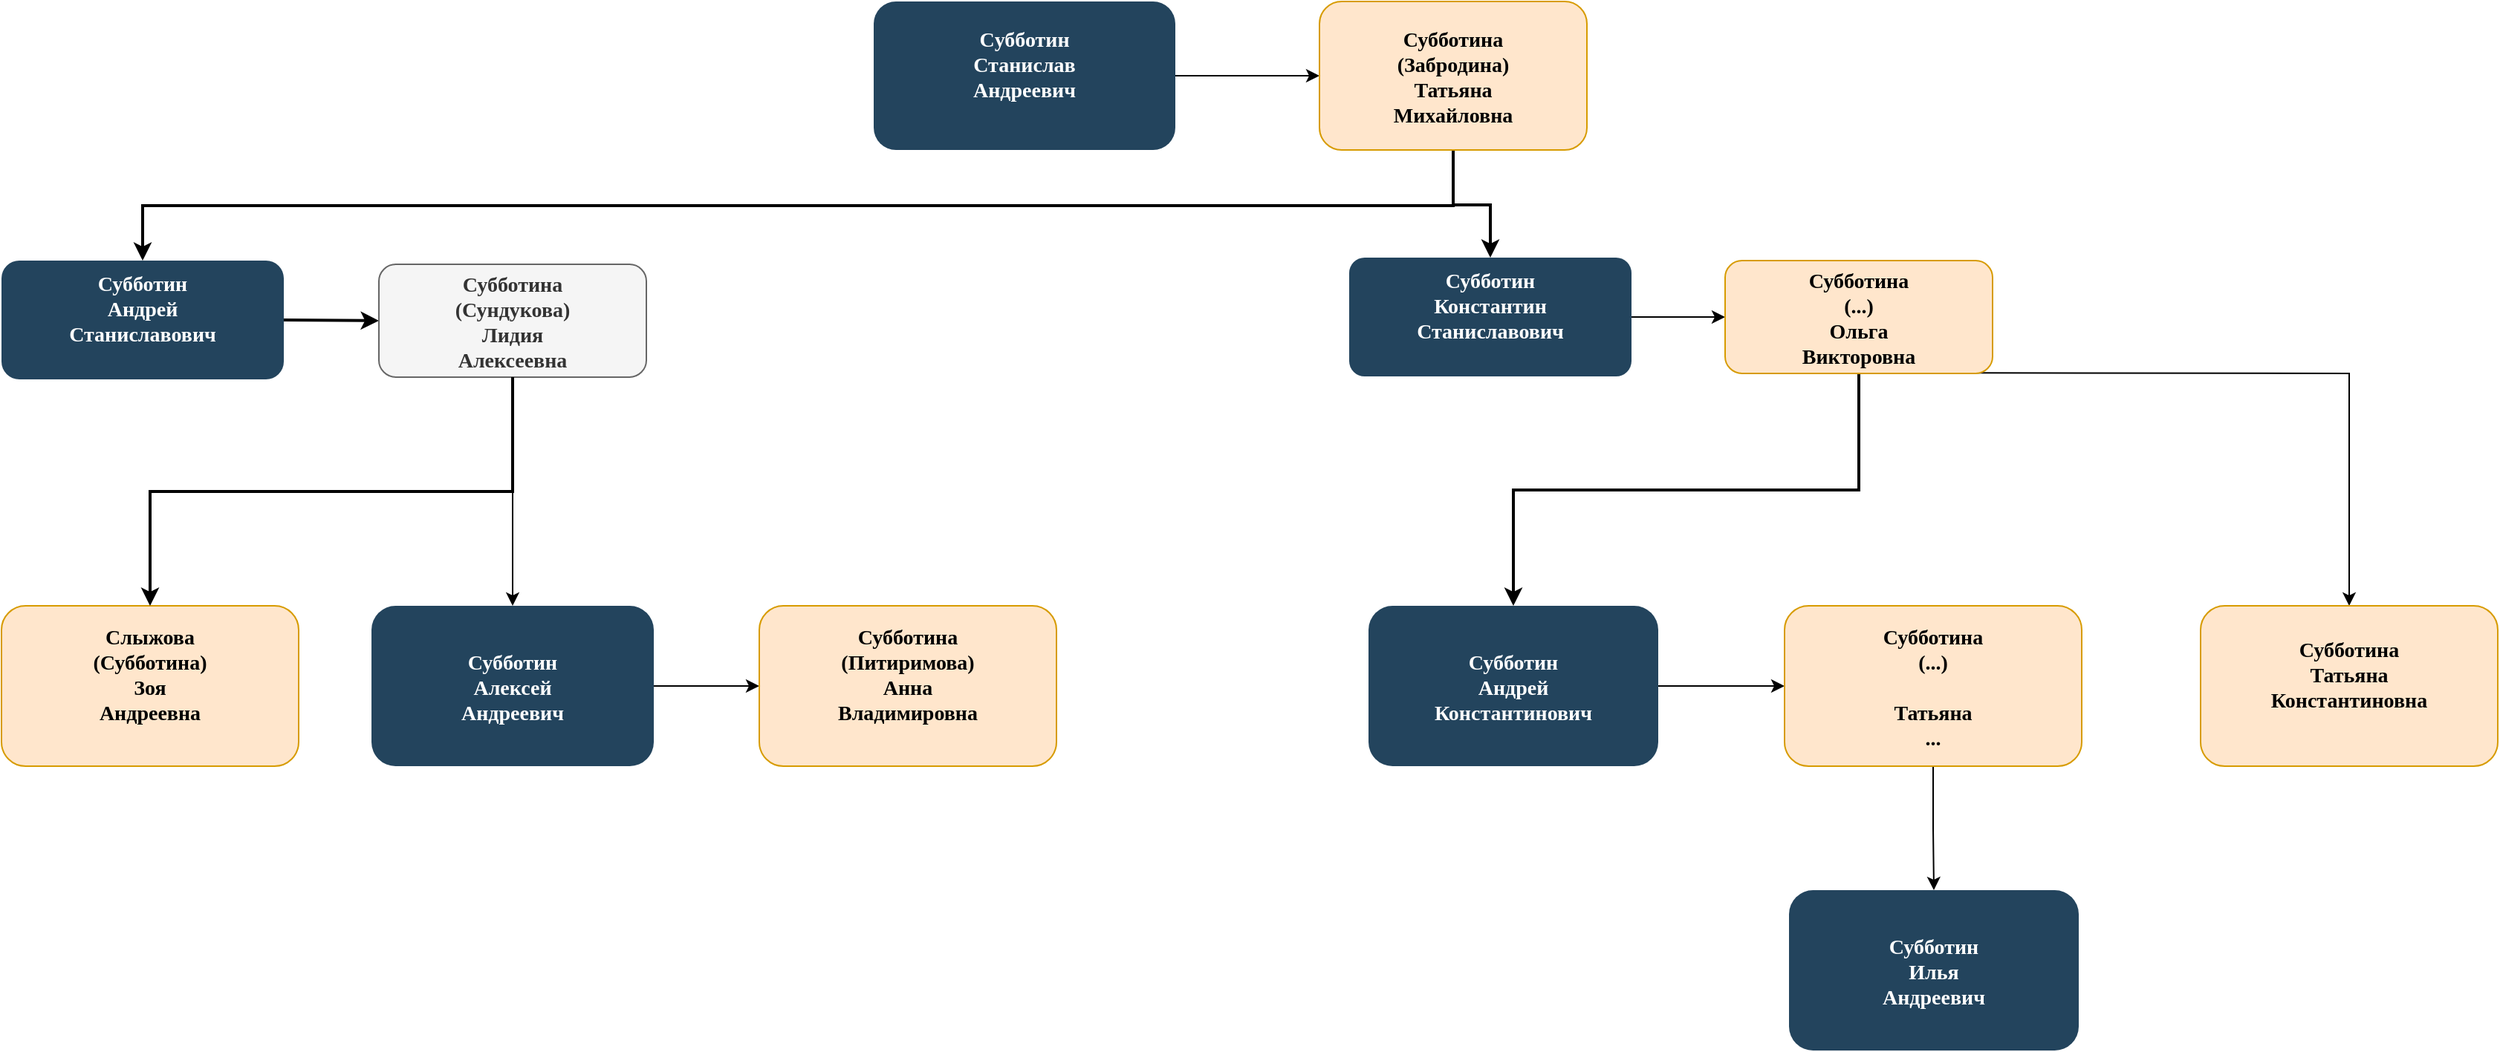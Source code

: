 <mxfile version="12.1.3" type="github" pages="1">
  <diagram name="Page-1" id="2c0d36ab-eaac-3732-788b-9136903baeff">
    <mxGraphModel dx="1791" dy="919" grid="1" gridSize="10" guides="1" tooltips="1" connect="1" arrows="1" fold="1" page="1" pageScale="1.5" pageWidth="1169" pageHeight="827" background="#ffffff" math="0" shadow="0">
      <root>
        <mxCell id="0"/>
        <mxCell id="1" parent="0"/>
        <mxCell id="LjTAgO49cFPMTPEKsmXH-132" style="edgeStyle=orthogonalEdgeStyle;rounded=0;orthogonalLoop=1;jettySize=auto;html=1;entryX=0;entryY=0.5;entryDx=0;entryDy=0;" edge="1" parent="1" source="2" target="LjTAgO49cFPMTPEKsmXH-130">
          <mxGeometry relative="1" as="geometry"/>
        </mxCell>
        <mxCell id="2" value="Cубботин&#xa;Станислав&#xa;Андреевич&#xa;" style="rounded=1;fillColor=#23445D;gradientColor=none;strokeColor=none;fontColor=#FFFFFF;fontStyle=1;fontFamily=Tahoma;fontSize=14" parent="1" vertex="1">
          <mxGeometry x="627" y="163" width="203" height="100" as="geometry"/>
        </mxCell>
        <mxCell id="9" value="" style="edgeStyle=elbowEdgeStyle;elbow=vertical;strokeWidth=2;rounded=0;exitX=0.5;exitY=1;exitDx=0;exitDy=0;entryX=0.5;entryY=0;entryDx=0;entryDy=0;" parent="1" source="LjTAgO49cFPMTPEKsmXH-130" target="10" edge="1">
          <mxGeometry x="337" y="215.5" width="100" height="100" as="geometry">
            <mxPoint x="337" y="315.5" as="sourcePoint"/>
            <mxPoint x="1457" y="335.5" as="targetPoint"/>
            <Array as="points">
              <mxPoint x="1030" y="300"/>
            </Array>
          </mxGeometry>
        </mxCell>
        <mxCell id="10" value="Субботин&#xa;Константин&#xa;Станиславович&#xa;" style="rounded=1;fillColor=#23445D;gradientColor=none;strokeColor=none;fontColor=#FFFFFF;fontStyle=1;fontFamily=Tahoma;fontSize=14;arcSize=13;" parent="1" vertex="1">
          <mxGeometry x="947" y="335.5" width="190" height="80" as="geometry"/>
        </mxCell>
        <mxCell id="12" value="Субботин&#xa;Андрей&#xa;Станиславович&#xa;" style="rounded=1;fillColor=#23445D;gradientColor=none;strokeColor=none;fontColor=#FFFFFF;fontStyle=1;fontFamily=Tahoma;fontSize=14" parent="1" vertex="1">
          <mxGeometry x="40.0" y="337.5" width="190" height="80" as="geometry"/>
        </mxCell>
        <mxCell id="LjTAgO49cFPMTPEKsmXH-135" style="edgeStyle=orthogonalEdgeStyle;rounded=0;orthogonalLoop=1;jettySize=auto;html=1;exitX=1;exitY=0.5;exitDx=0;exitDy=0;entryX=0;entryY=0.5;entryDx=0;entryDy=0;" edge="1" parent="1" source="41" target="LjTAgO49cFPMTPEKsmXH-134">
          <mxGeometry relative="1" as="geometry"/>
        </mxCell>
        <mxCell id="41" value="Субботин&#xa;Андрей&#xa;Константинович" style="rounded=1;fillColor=#23445D;gradientColor=none;strokeColor=none;fontColor=#FFFFFF;fontStyle=1;fontFamily=Tahoma;fontSize=14" parent="1" vertex="1">
          <mxGeometry x="960" y="570" width="195" height="108" as="geometry"/>
        </mxCell>
        <mxCell id="59" value="" style="edgeStyle=elbowEdgeStyle;elbow=vertical;strokeWidth=2;rounded=0;exitX=0.5;exitY=1;exitDx=0;exitDy=0;" parent="1" source="LjTAgO49cFPMTPEKsmXH-130" target="12" edge="1">
          <mxGeometry x="347" y="225.5" width="100" height="100" as="geometry">
            <mxPoint x="1000" y="280" as="sourcePoint"/>
            <mxPoint x="1467.0" y="345.5" as="targetPoint"/>
          </mxGeometry>
        </mxCell>
        <mxCell id="101" value="" style="edgeStyle=elbowEdgeStyle;elbow=vertical;strokeWidth=2;rounded=0;exitX=1;exitY=0.5;exitDx=0;exitDy=0;entryX=0;entryY=0.5;entryDx=0;entryDy=0;" parent="1" source="12" target="LjTAgO49cFPMTPEKsmXH-141" edge="1">
          <mxGeometry x="-23" y="135.5" width="100" height="100" as="geometry">
            <mxPoint x="-23" y="235.5" as="sourcePoint"/>
            <mxPoint x="657" y="455.5" as="targetPoint"/>
          </mxGeometry>
        </mxCell>
        <mxCell id="103" value="" style="edgeStyle=elbowEdgeStyle;elbow=vertical;strokeWidth=2;rounded=0;exitX=0.5;exitY=1;exitDx=0;exitDy=0;" parent="1" source="LjTAgO49cFPMTPEKsmXH-124" target="41" edge="1">
          <mxGeometry x="-23" y="135.5" width="100" height="100" as="geometry">
            <mxPoint x="-23" y="235.5" as="sourcePoint"/>
            <mxPoint x="77" y="135.5" as="targetPoint"/>
          </mxGeometry>
        </mxCell>
        <mxCell id="LjTAgO49cFPMTPEKsmXH-126" style="edgeStyle=orthogonalEdgeStyle;rounded=0;orthogonalLoop=1;jettySize=auto;html=1;entryX=0;entryY=0.5;entryDx=0;entryDy=0;" edge="1" parent="1" source="10" target="LjTAgO49cFPMTPEKsmXH-124">
          <mxGeometry relative="1" as="geometry">
            <mxPoint x="1150" y="380" as="sourcePoint"/>
          </mxGeometry>
        </mxCell>
        <mxCell id="LjTAgO49cFPMTPEKsmXH-137" style="edgeStyle=orthogonalEdgeStyle;rounded=0;orthogonalLoop=1;jettySize=auto;html=1;entryX=0.5;entryY=0;entryDx=0;entryDy=0;" edge="1" parent="1" target="LjTAgO49cFPMTPEKsmXH-136">
          <mxGeometry relative="1" as="geometry">
            <mxPoint x="1290" y="413" as="sourcePoint"/>
          </mxGeometry>
        </mxCell>
        <mxCell id="LjTAgO49cFPMTPEKsmXH-124" value="Субботина&#xa;(...)&#xa;Ольга&#xa;Викторовна" style="rounded=1;fillColor=#ffe6cc;strokeColor=#d79b00;fontStyle=1;fontFamily=Tahoma;fontSize=14" vertex="1" parent="1">
          <mxGeometry x="1200" y="337.5" width="180" height="76" as="geometry"/>
        </mxCell>
        <mxCell id="LjTAgO49cFPMTPEKsmXH-130" value="Субботина&#xa;(Забродина)&#xa;Татьяна&#xa;Михайловна" style="rounded=1;fillColor=#ffe6cc;strokeColor=#d79b00;fontStyle=1;fontFamily=Tahoma;fontSize=14" vertex="1" parent="1">
          <mxGeometry x="927" y="163" width="180" height="100" as="geometry"/>
        </mxCell>
        <mxCell id="LjTAgO49cFPMTPEKsmXH-131" value="" style="endArrow=classic;html=1;entryX=0.5;entryY=0;entryDx=0;entryDy=0;exitX=0.5;exitY=1;exitDx=0;exitDy=0;" edge="1" parent="1" source="LjTAgO49cFPMTPEKsmXH-141" target="LjTAgO49cFPMTPEKsmXH-142">
          <mxGeometry width="50" height="50" relative="1" as="geometry">
            <mxPoint x="519" y="500" as="sourcePoint"/>
            <mxPoint x="569" y="450" as="targetPoint"/>
          </mxGeometry>
        </mxCell>
        <mxCell id="LjTAgO49cFPMTPEKsmXH-140" style="edgeStyle=orthogonalEdgeStyle;rounded=0;orthogonalLoop=1;jettySize=auto;html=1;exitX=0.5;exitY=1;exitDx=0;exitDy=0;entryX=0.5;entryY=0;entryDx=0;entryDy=0;" edge="1" parent="1" source="LjTAgO49cFPMTPEKsmXH-134" target="LjTAgO49cFPMTPEKsmXH-138">
          <mxGeometry relative="1" as="geometry"/>
        </mxCell>
        <mxCell id="LjTAgO49cFPMTPEKsmXH-134" value="Субботина&#xa;(...)&#xa;&#xa;Татьяна&#xa;..." style="rounded=1;fillColor=#ffe6cc;strokeColor=#d79b00;fontStyle=1;fontFamily=Tahoma;fontSize=14" vertex="1" parent="1">
          <mxGeometry x="1240" y="570" width="200" height="108" as="geometry"/>
        </mxCell>
        <mxCell id="LjTAgO49cFPMTPEKsmXH-136" value="Субботина&#xa;Татьяна&#xa;Константиновна&#xa;" style="rounded=1;fillColor=#ffe6cc;strokeColor=#d79b00;fontStyle=1;fontFamily=Tahoma;fontSize=14" vertex="1" parent="1">
          <mxGeometry x="1520" y="570" width="200" height="108" as="geometry"/>
        </mxCell>
        <mxCell id="LjTAgO49cFPMTPEKsmXH-138" value="Субботин&#xa;Илья&#xa;Андреевич" style="rounded=1;fillColor=#23445D;gradientColor=none;strokeColor=none;fontColor=#FFFFFF;fontStyle=1;fontFamily=Tahoma;fontSize=14" vertex="1" parent="1">
          <mxGeometry x="1243" y="761.5" width="195" height="108" as="geometry"/>
        </mxCell>
        <mxCell id="LjTAgO49cFPMTPEKsmXH-141" value="Субботина&#xa;(Сундукова)&#xa;Лидия&#xa;Алексеевна" style="rounded=1;fillColor=#f5f5f5;strokeColor=#666666;fontStyle=1;fontFamily=Tahoma;fontSize=14;fontColor=#333333;" vertex="1" parent="1">
          <mxGeometry x="294" y="340" width="180" height="76" as="geometry"/>
        </mxCell>
        <mxCell id="LjTAgO49cFPMTPEKsmXH-149" style="edgeStyle=orthogonalEdgeStyle;rounded=0;orthogonalLoop=1;jettySize=auto;html=1;exitX=1;exitY=0.5;exitDx=0;exitDy=0;entryX=0;entryY=0.5;entryDx=0;entryDy=0;" edge="1" parent="1" source="LjTAgO49cFPMTPEKsmXH-142" target="LjTAgO49cFPMTPEKsmXH-148">
          <mxGeometry relative="1" as="geometry"/>
        </mxCell>
        <mxCell id="LjTAgO49cFPMTPEKsmXH-142" value="Субботин&#xa;Алексей&#xa;Андреевич" style="rounded=1;fillColor=#23445D;gradientColor=none;strokeColor=none;fontColor=#FFFFFF;fontStyle=1;fontFamily=Tahoma;fontSize=14" vertex="1" parent="1">
          <mxGeometry x="289" y="570" width="190" height="108" as="geometry"/>
        </mxCell>
        <mxCell id="LjTAgO49cFPMTPEKsmXH-143" value="Слыжова&#xa;(Субботина)&#xa;Зоя&#xa;Андреевна&#xa;" style="rounded=1;fillColor=#ffe6cc;strokeColor=#d79b00;fontStyle=1;fontFamily=Tahoma;fontSize=14" vertex="1" parent="1">
          <mxGeometry x="40" y="570" width="200" height="108" as="geometry"/>
        </mxCell>
        <mxCell id="LjTAgO49cFPMTPEKsmXH-147" value="" style="edgeStyle=elbowEdgeStyle;elbow=vertical;strokeWidth=2;rounded=0;exitX=0.5;exitY=1;exitDx=0;exitDy=0;" edge="1" parent="1" source="LjTAgO49cFPMTPEKsmXH-141" target="LjTAgO49cFPMTPEKsmXH-143">
          <mxGeometry x="-800.5" y="164" width="100" height="100" as="geometry">
            <mxPoint x="512.833" y="441.5" as="sourcePoint"/>
            <mxPoint x="280" y="598.5" as="targetPoint"/>
          </mxGeometry>
        </mxCell>
        <mxCell id="LjTAgO49cFPMTPEKsmXH-148" value="Субботина&#xa;(Питиримова)&#xa;Анна&#xa;Владимировна&#xa;" style="rounded=1;fillColor=#ffe6cc;strokeColor=#d79b00;fontStyle=1;fontFamily=Tahoma;fontSize=14" vertex="1" parent="1">
          <mxGeometry x="550" y="570" width="200" height="108" as="geometry"/>
        </mxCell>
      </root>
    </mxGraphModel>
  </diagram>
</mxfile>
